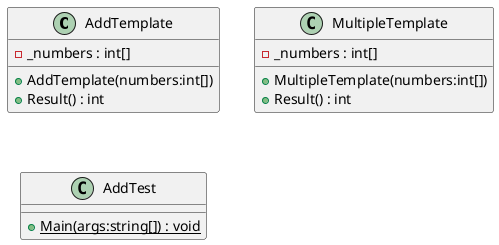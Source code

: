 @startuml
class AddTemplate {
    - _numbers : int[]
    + AddTemplate(numbers:int[])
    + Result() : int
}
class MultipleTemplate {
    - _numbers : int[]
    + MultipleTemplate(numbers:int[])
    + Result() : int
}
class AddTest {
    + {static} Main(args:string[]) : void
}
@enduml
